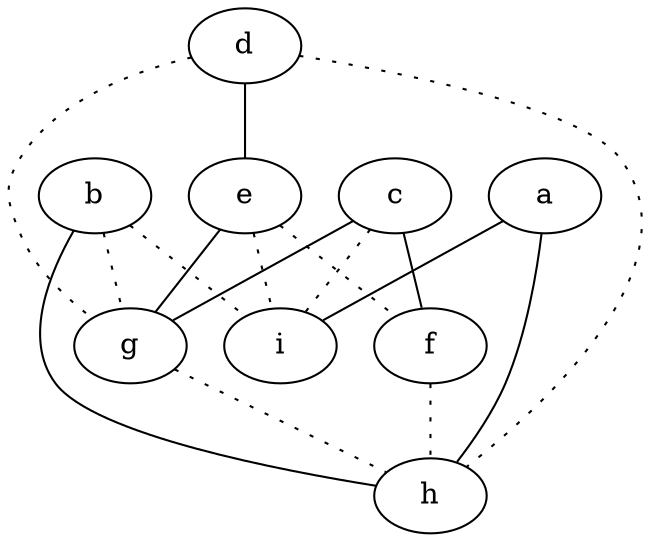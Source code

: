 graph {
a -- h;
a -- i;
b -- g [style=dotted];
b -- h;
b -- i [style=dotted];
c -- f;
c -- g;
c -- i [style=dotted];
d -- e;
d -- g [style=dotted];
d -- h [style=dotted];
e -- f [style=dotted];
e -- g;
e -- i [style=dotted];
f -- h [style=dotted];
g -- h [style=dotted];
}
